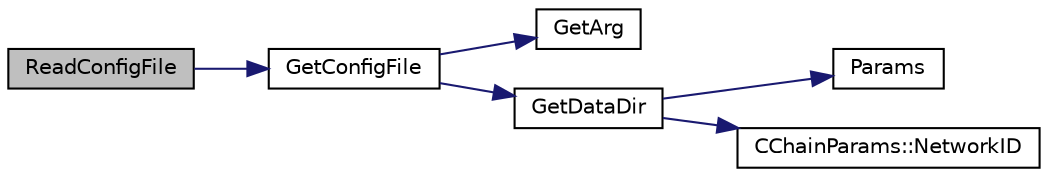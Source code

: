 digraph "ReadConfigFile"
{
  edge [fontname="Helvetica",fontsize="10",labelfontname="Helvetica",labelfontsize="10"];
  node [fontname="Helvetica",fontsize="10",shape=record];
  rankdir="LR";
  Node1065 [label="ReadConfigFile",height=0.2,width=0.4,color="black", fillcolor="grey75", style="filled", fontcolor="black"];
  Node1065 -> Node1066 [color="midnightblue",fontsize="10",style="solid",fontname="Helvetica"];
  Node1066 [label="GetConfigFile",height=0.2,width=0.4,color="black", fillcolor="white", style="filled",URL="$df/d2d/util_8cpp.html#a7d86fadf98dfaba55f80b9be0ab0f978"];
  Node1066 -> Node1067 [color="midnightblue",fontsize="10",style="solid",fontname="Helvetica"];
  Node1067 [label="GetArg",height=0.2,width=0.4,color="black", fillcolor="white", style="filled",URL="$df/d2d/util_8cpp.html#a24f685720bf40370e5bd2a192ad50cd8",tooltip="Return string argument or default value. "];
  Node1066 -> Node1068 [color="midnightblue",fontsize="10",style="solid",fontname="Helvetica"];
  Node1068 [label="GetDataDir",height=0.2,width=0.4,color="black", fillcolor="white", style="filled",URL="$df/d2d/util_8cpp.html#ab83866a054745d4b30a3948a1b44beba"];
  Node1068 -> Node1069 [color="midnightblue",fontsize="10",style="solid",fontname="Helvetica"];
  Node1069 [label="Params",height=0.2,width=0.4,color="black", fillcolor="white", style="filled",URL="$df/dbf/chainparams_8cpp.html#ace5c5b706d71a324a417dd2db394fd4a",tooltip="Return the currently selected parameters. "];
  Node1068 -> Node1070 [color="midnightblue",fontsize="10",style="solid",fontname="Helvetica"];
  Node1070 [label="CChainParams::NetworkID",height=0.2,width=0.4,color="black", fillcolor="white", style="filled",URL="$d1/d4f/class_c_chain_params.html#a90dc493ec0c0325c98c3ac06eb99862b"];
}
